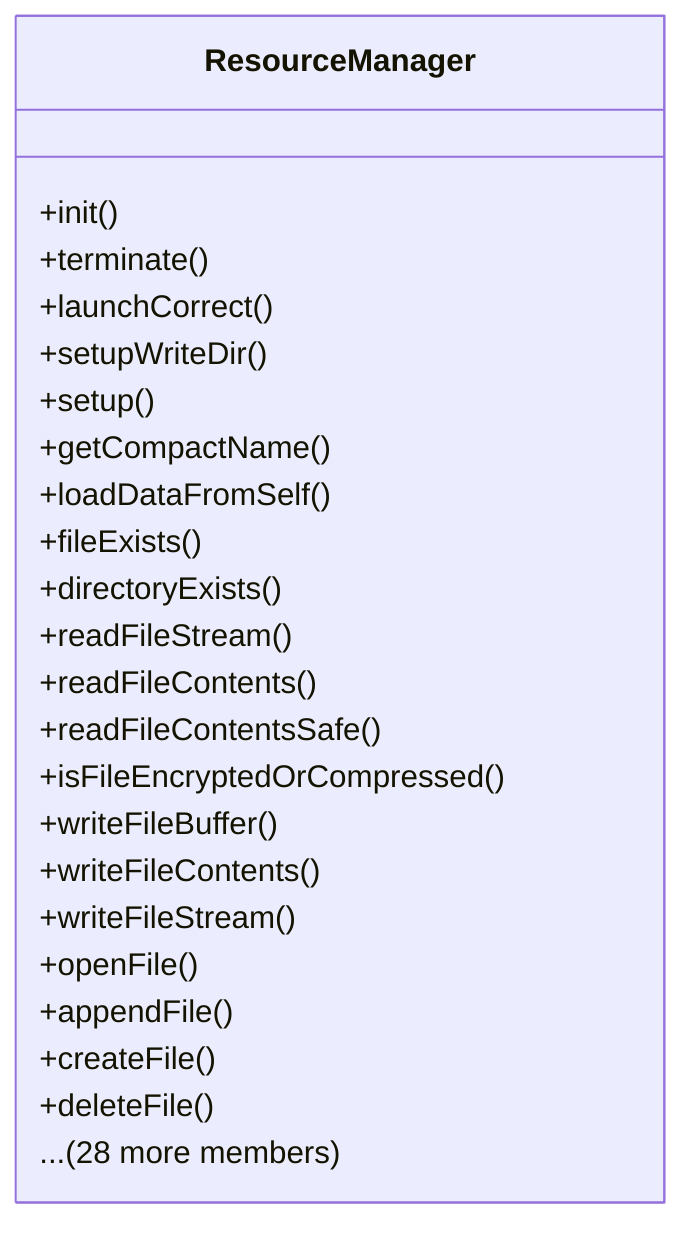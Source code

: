 classDiagram
    class ResourceManager {
        +init()
        +terminate()
        +launchCorrect()
        +setupWriteDir()
        +setup()
        +getCompactName()
        +loadDataFromSelf()
        +fileExists()
        +directoryExists()
        +readFileStream()
        +readFileContents()
        +readFileContentsSafe()
        +isFileEncryptedOrCompressed()
        +writeFileBuffer()
        +writeFileContents()
        +writeFileStream()
        +openFile()
        +appendFile()
        +createFile()
        +deleteFile()
        ... (28 more members)
    }